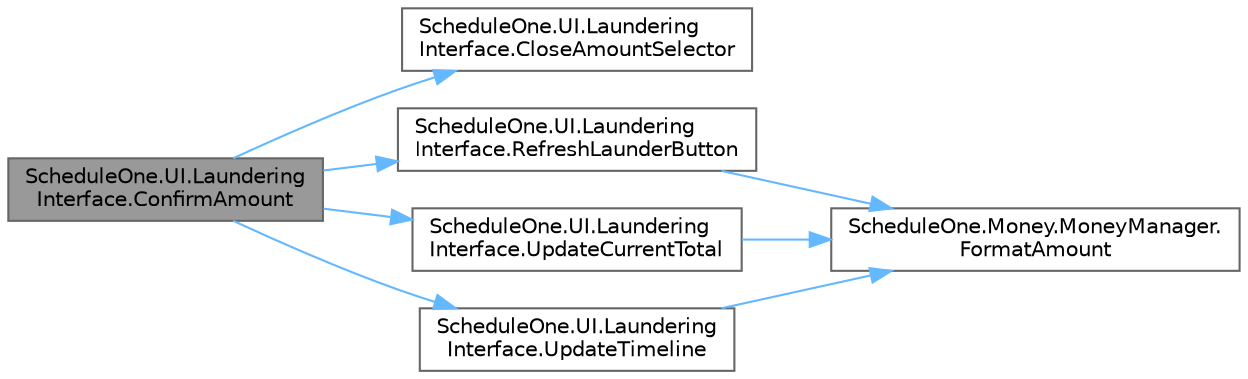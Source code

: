 digraph "ScheduleOne.UI.LaunderingInterface.ConfirmAmount"
{
 // LATEX_PDF_SIZE
  bgcolor="transparent";
  edge [fontname=Helvetica,fontsize=10,labelfontname=Helvetica,labelfontsize=10];
  node [fontname=Helvetica,fontsize=10,shape=box,height=0.2,width=0.4];
  rankdir="LR";
  Node1 [id="Node000001",label="ScheduleOne.UI.Laundering\lInterface.ConfirmAmount",height=0.2,width=0.4,color="gray40", fillcolor="grey60", style="filled", fontcolor="black",tooltip=" "];
  Node1 -> Node2 [id="edge1_Node000001_Node000002",color="steelblue1",style="solid",tooltip=" "];
  Node2 [id="Node000002",label="ScheduleOne.UI.Laundering\lInterface.CloseAmountSelector",height=0.2,width=0.4,color="grey40", fillcolor="white", style="filled",URL="$class_schedule_one_1_1_u_i_1_1_laundering_interface.html#a45bd7490b55d3aa81a591040c4e66444",tooltip=" "];
  Node1 -> Node3 [id="edge2_Node000001_Node000003",color="steelblue1",style="solid",tooltip=" "];
  Node3 [id="Node000003",label="ScheduleOne.UI.Laundering\lInterface.RefreshLaunderButton",height=0.2,width=0.4,color="grey40", fillcolor="white", style="filled",URL="$class_schedule_one_1_1_u_i_1_1_laundering_interface.html#a1a78c167eefa1b452e82eb5a5fa42d2b",tooltip=" "];
  Node3 -> Node4 [id="edge3_Node000003_Node000004",color="steelblue1",style="solid",tooltip=" "];
  Node4 [id="Node000004",label="ScheduleOne.Money.MoneyManager.\lFormatAmount",height=0.2,width=0.4,color="grey40", fillcolor="white", style="filled",URL="$class_schedule_one_1_1_money_1_1_money_manager.html#a78b4073a7950bbf638996b8e16ac18e5",tooltip=" "];
  Node1 -> Node5 [id="edge4_Node000001_Node000005",color="steelblue1",style="solid",tooltip=" "];
  Node5 [id="Node000005",label="ScheduleOne.UI.Laundering\lInterface.UpdateCurrentTotal",height=0.2,width=0.4,color="grey40", fillcolor="white", style="filled",URL="$class_schedule_one_1_1_u_i_1_1_laundering_interface.html#ac2fe68c7292be51fa6a65122974b6489",tooltip=" "];
  Node5 -> Node4 [id="edge5_Node000005_Node000004",color="steelblue1",style="solid",tooltip=" "];
  Node1 -> Node6 [id="edge6_Node000001_Node000006",color="steelblue1",style="solid",tooltip=" "];
  Node6 [id="Node000006",label="ScheduleOne.UI.Laundering\lInterface.UpdateTimeline",height=0.2,width=0.4,color="grey40", fillcolor="white", style="filled",URL="$class_schedule_one_1_1_u_i_1_1_laundering_interface.html#af0ac907fc030e2dd91ab3cc7b0a3be61",tooltip=" "];
  Node6 -> Node4 [id="edge7_Node000006_Node000004",color="steelblue1",style="solid",tooltip=" "];
}
